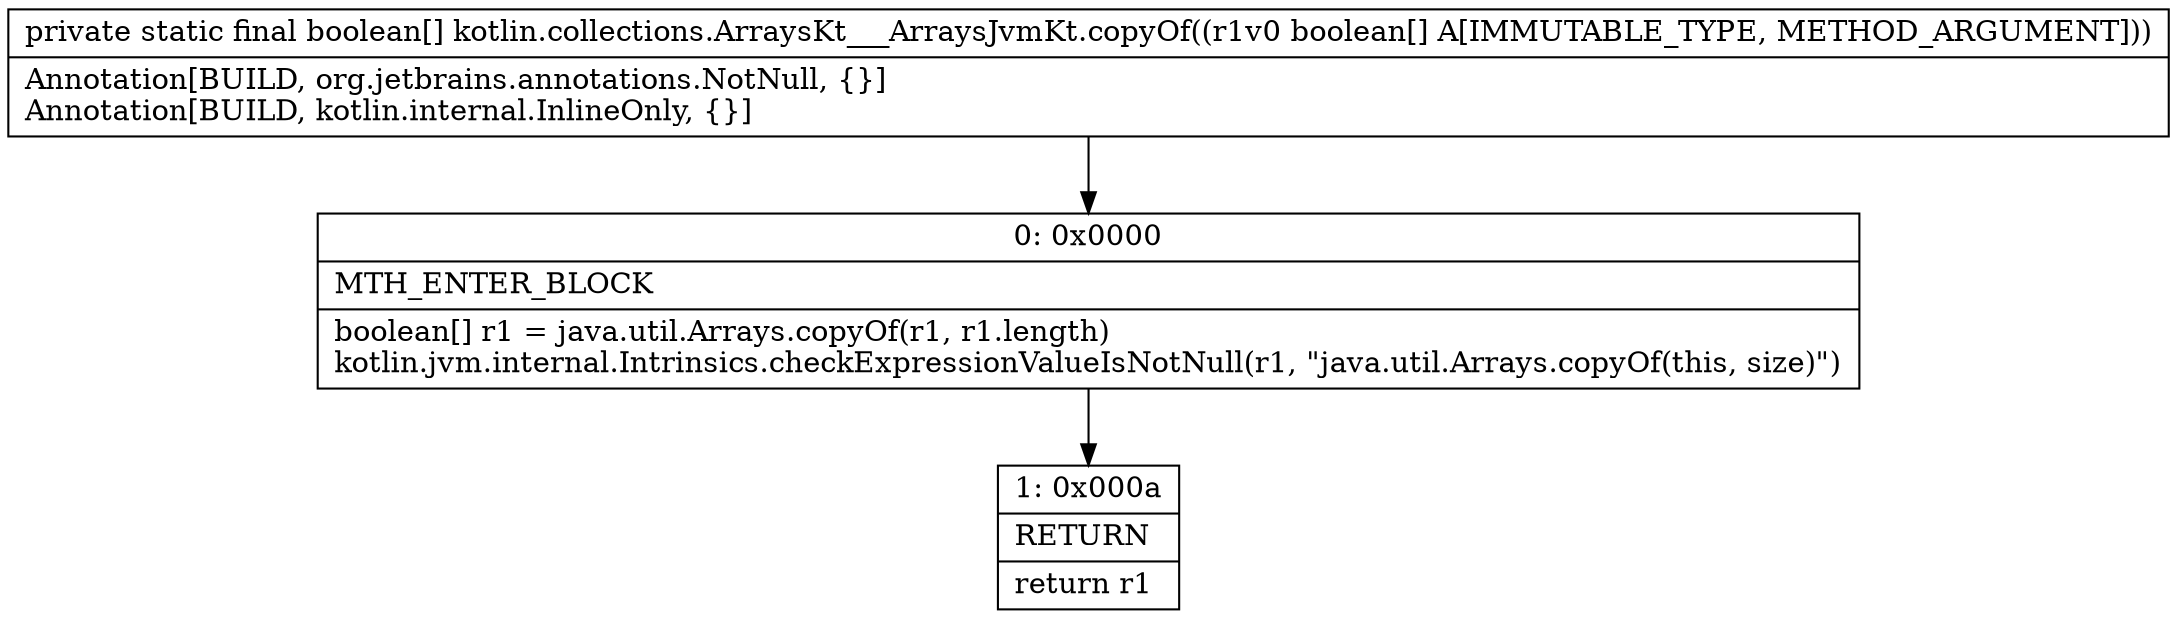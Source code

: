 digraph "CFG forkotlin.collections.ArraysKt___ArraysJvmKt.copyOf([Z)[Z" {
Node_0 [shape=record,label="{0\:\ 0x0000|MTH_ENTER_BLOCK\l|boolean[] r1 = java.util.Arrays.copyOf(r1, r1.length)\lkotlin.jvm.internal.Intrinsics.checkExpressionValueIsNotNull(r1, \"java.util.Arrays.copyOf(this, size)\")\l}"];
Node_1 [shape=record,label="{1\:\ 0x000a|RETURN\l|return r1\l}"];
MethodNode[shape=record,label="{private static final boolean[] kotlin.collections.ArraysKt___ArraysJvmKt.copyOf((r1v0 boolean[] A[IMMUTABLE_TYPE, METHOD_ARGUMENT]))  | Annotation[BUILD, org.jetbrains.annotations.NotNull, \{\}]\lAnnotation[BUILD, kotlin.internal.InlineOnly, \{\}]\l}"];
MethodNode -> Node_0;
Node_0 -> Node_1;
}

